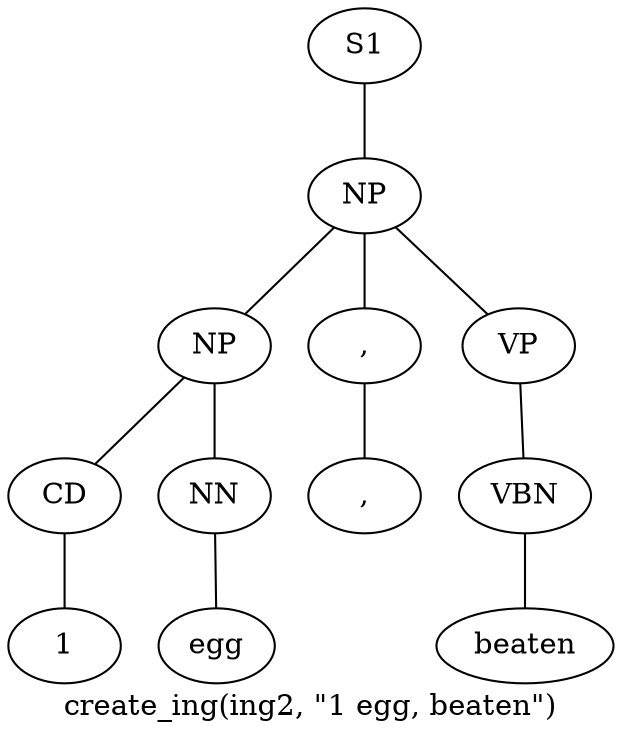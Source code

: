 graph SyntaxGraph {
	label = "create_ing(ing2, \"1 egg, beaten\")";
	Node0 [label="S1"];
	Node1 [label="NP"];
	Node2 [label="NP"];
	Node3 [label="CD"];
	Node4 [label="1"];
	Node5 [label="NN"];
	Node6 [label="egg"];
	Node7 [label=","];
	Node8 [label=","];
	Node9 [label="VP"];
	Node10 [label="VBN"];
	Node11 [label="beaten"];

	Node0 -- Node1;
	Node1 -- Node2;
	Node1 -- Node7;
	Node1 -- Node9;
	Node2 -- Node3;
	Node2 -- Node5;
	Node3 -- Node4;
	Node5 -- Node6;
	Node7 -- Node8;
	Node9 -- Node10;
	Node10 -- Node11;
}